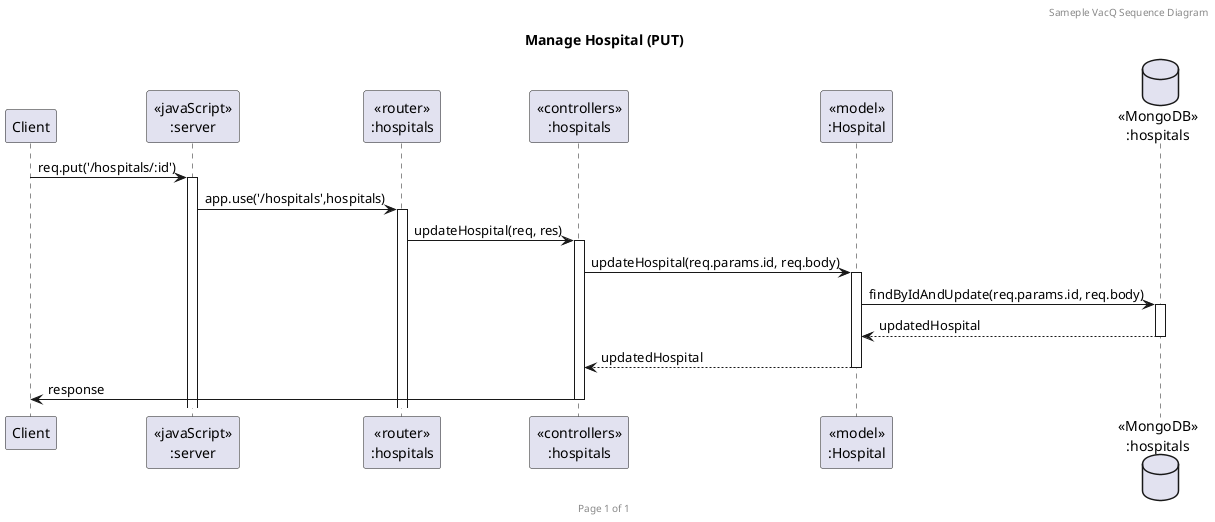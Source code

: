 @startuml Manage Hospital (PUT)

header Sameple VacQ Sequence Diagram
footer Page %page% of %lastpage%
title "Manage Hospital (PUT)"

participant "Client" as client
participant "<<javaScript>>\n:server" as server
participant "<<router>>\n:hospitals" as routerHospitals
participant "<<controllers>>\n:hospitals" as controllersHospitals
participant "<<model>>\n:Hospital" as modelHospital
database "<<MongoDB>>\n:hospitals" as HospitalsDatabase

client->server ++:req.put('/hospitals/:id')
server->routerHospitals ++:app.use('/hospitals',hospitals)
routerHospitals -> controllersHospitals ++:updateHospital(req, res)
controllersHospitals->modelHospital ++:updateHospital(req.params.id, req.body)
modelHospital ->HospitalsDatabase ++: findByIdAndUpdate(req.params.id, req.body)
HospitalsDatabase --> modelHospital --: updatedHospital
controllersHospitals <-- modelHospital --:updatedHospital
controllersHospitals->client --:response

@enduml